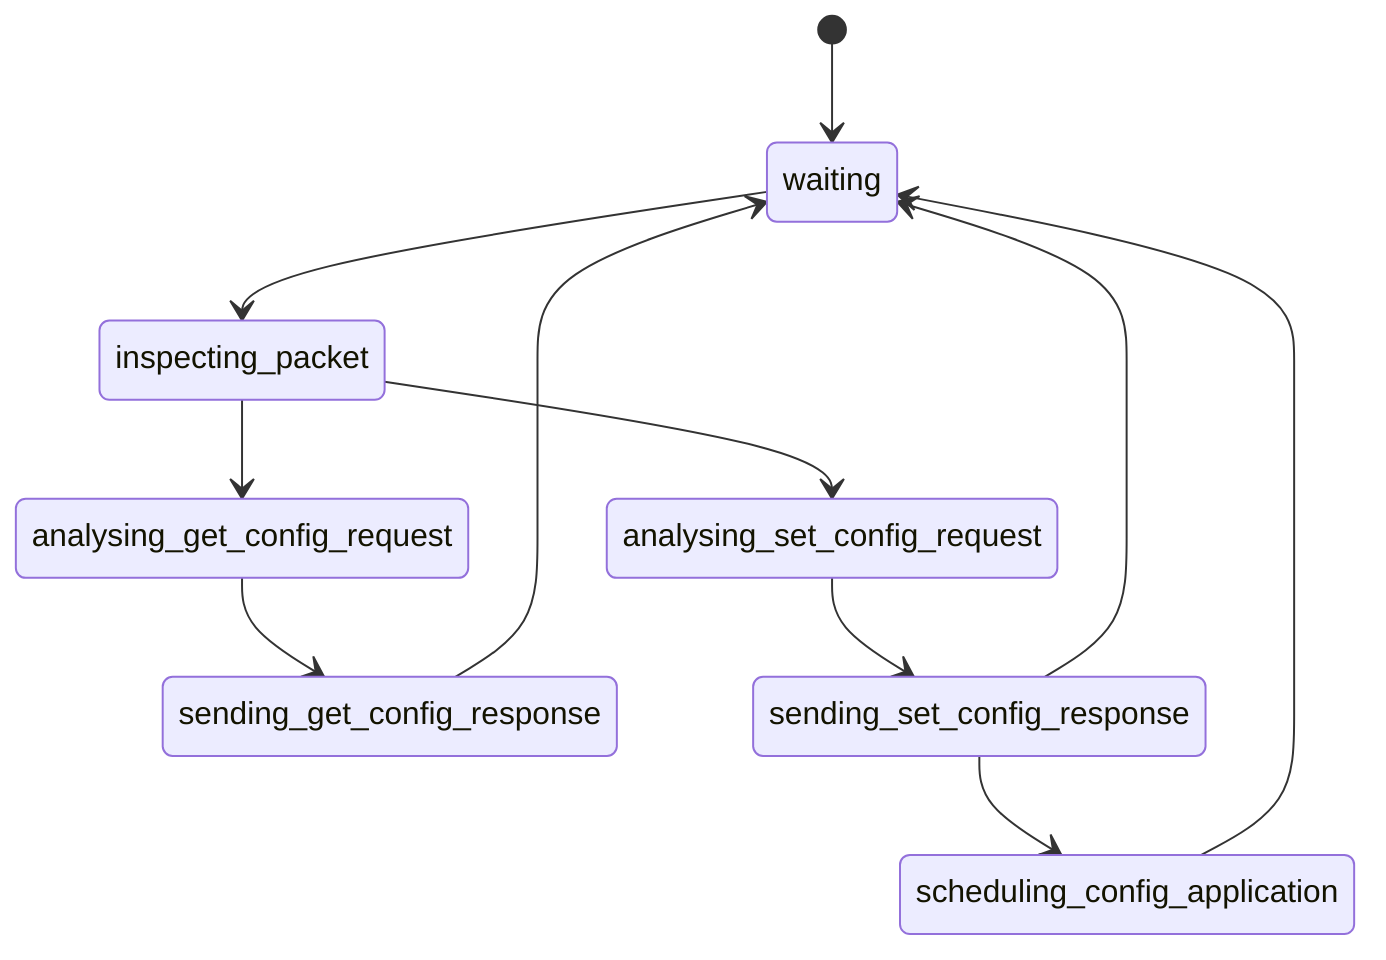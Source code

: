 stateDiagram
  [*] --> waiting
  analysing_get_config_request
  analysing_get_config_request --> sending_get_config_response
  analysing_set_config_request
  analysing_set_config_request --> sending_set_config_response
  inspecting_packet
  inspecting_packet --> analysing_get_config_request
  inspecting_packet --> analysing_set_config_request
  scheduling_config_application
  scheduling_config_application --> waiting
  sending_get_config_response
  sending_get_config_response --> waiting
  sending_set_config_response
  sending_set_config_response --> scheduling_config_application
  sending_set_config_response --> waiting
  waiting
  waiting --> inspecting_packet